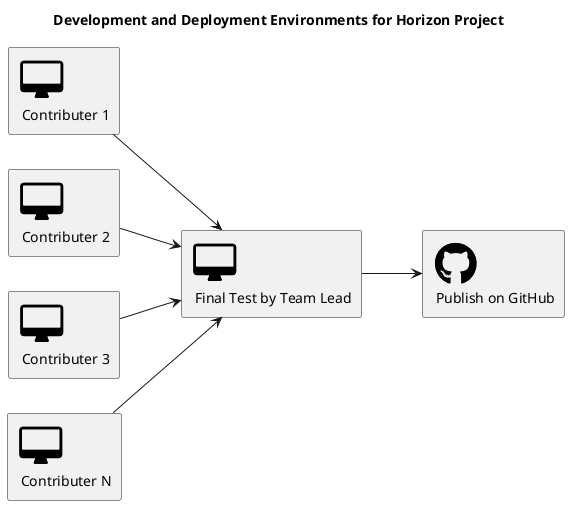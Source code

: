 @startuml
left to right direction

!include <tupadr3/common>
!include <tupadr3/font-awesome/desktop>
!include <tupadr3/font-awesome-5/github>

title Development and Deployment Environments for Horizon Project

FA_DESKTOP(contributer1, "Contributer 1")
FA_DESKTOP(contributer2, "Contributer 2")
FA_DESKTOP(contributer3, "Contributer 3")
FA_DESKTOP(contributerN, "Contributer N")

FA_DESKTOP(teamLead, "Final Test by Team Lead")
FA5_GITHUB(github, "Publish on GitHub")

contributer1 --> teamLead
contributer2 --> teamLead
contributer3 --> teamLead
contributerN --> teamLead
teamLead --> github

@enduml